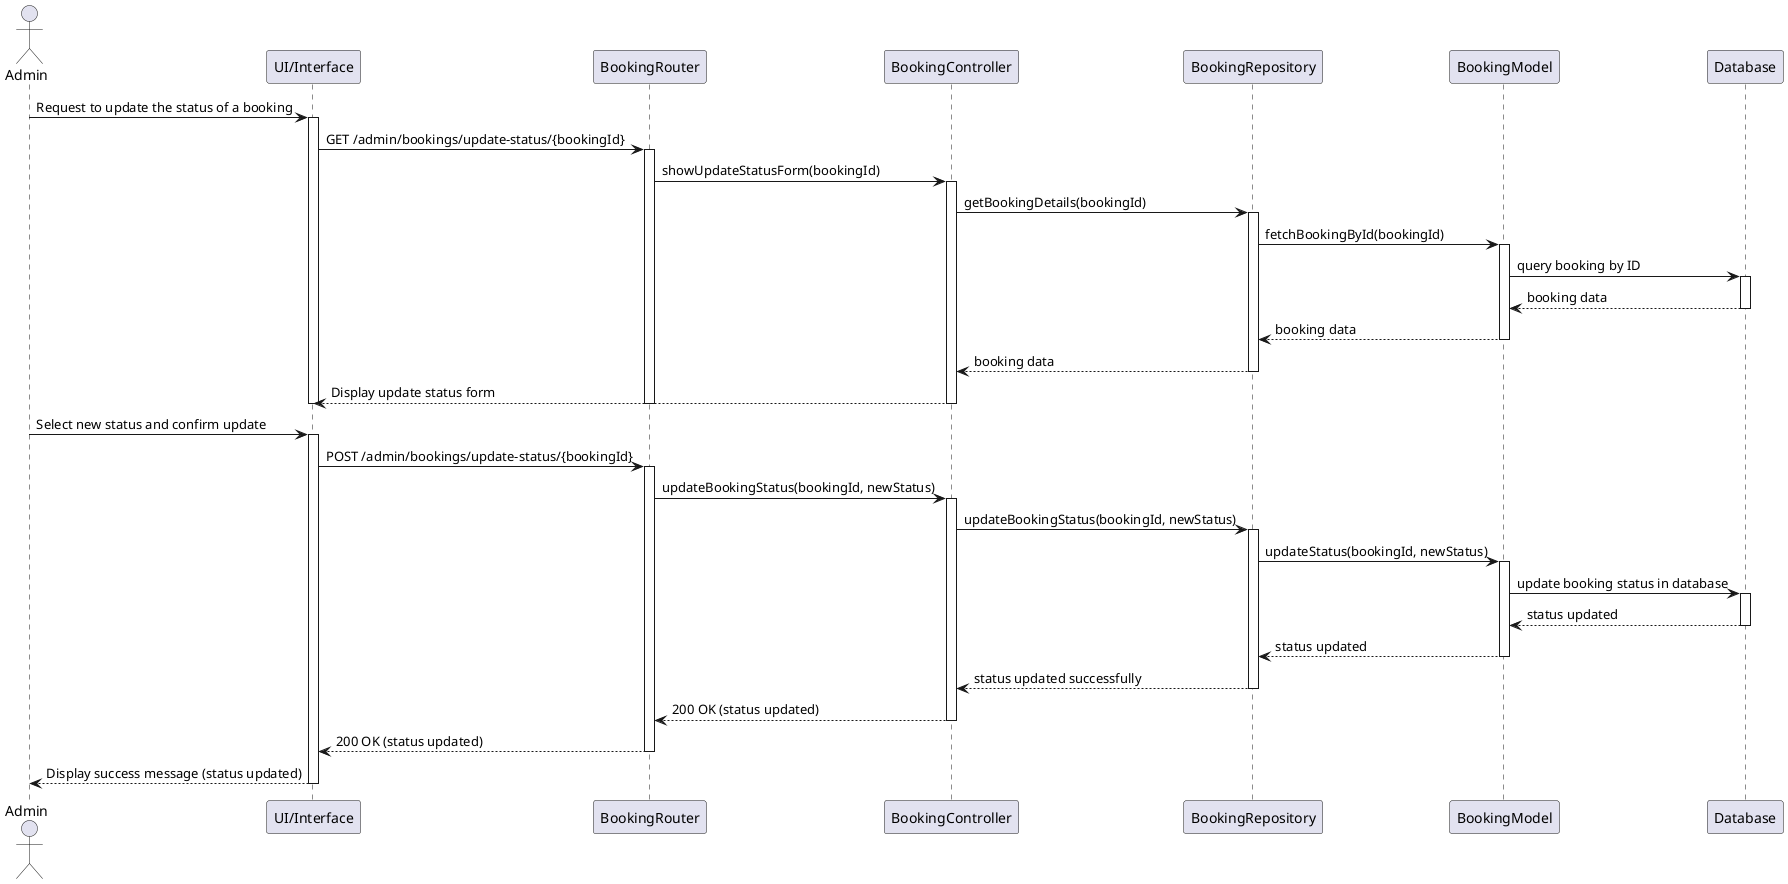 @startuml
actor Admin
participant "UI/Interface" as UI
participant "BookingRouter" as Router
participant "BookingController" as Controller
participant "BookingRepository" as Repository
participant "BookingModel" as BookingModel
participant "Database" as DB

Admin -> UI: Request to update the status of a booking
activate UI
UI -> Router: GET /admin/bookings/update-status/{bookingId}
activate Router
Router -> Controller: showUpdateStatusForm(bookingId)
activate Controller
Controller -> Repository: getBookingDetails(bookingId)
activate Repository

Repository -> BookingModel: fetchBookingById(bookingId)
activate BookingModel
BookingModel -> DB: query booking by ID
activate DB
DB --> BookingModel: booking data
deactivate DB
BookingModel --> Repository: booking data
deactivate BookingModel
Repository --> Controller: booking data
deactivate Repository

Controller --> UI: Display update status form
deactivate Controller
deactivate Router
deactivate UI

Admin -> UI: Select new status and confirm update
activate UI
UI -> Router: POST /admin/bookings/update-status/{bookingId}
activate Router
Router -> Controller: updateBookingStatus(bookingId, newStatus)
activate Controller
Controller -> Repository: updateBookingStatus(bookingId, newStatus)
activate Repository

Repository -> BookingModel: updateStatus(bookingId, newStatus)
activate BookingModel
BookingModel -> DB: update booking status in database
activate DB
DB --> BookingModel: status updated
deactivate DB
BookingModel --> Repository: status updated
deactivate BookingModel
Repository --> Controller: status updated successfully
deactivate Repository

Controller --> Router: 200 OK (status updated)
deactivate Controller
Router --> UI: 200 OK (status updated)
deactivate Router
UI --> Admin: Display success message (status updated)
deactivate UI
@enduml
